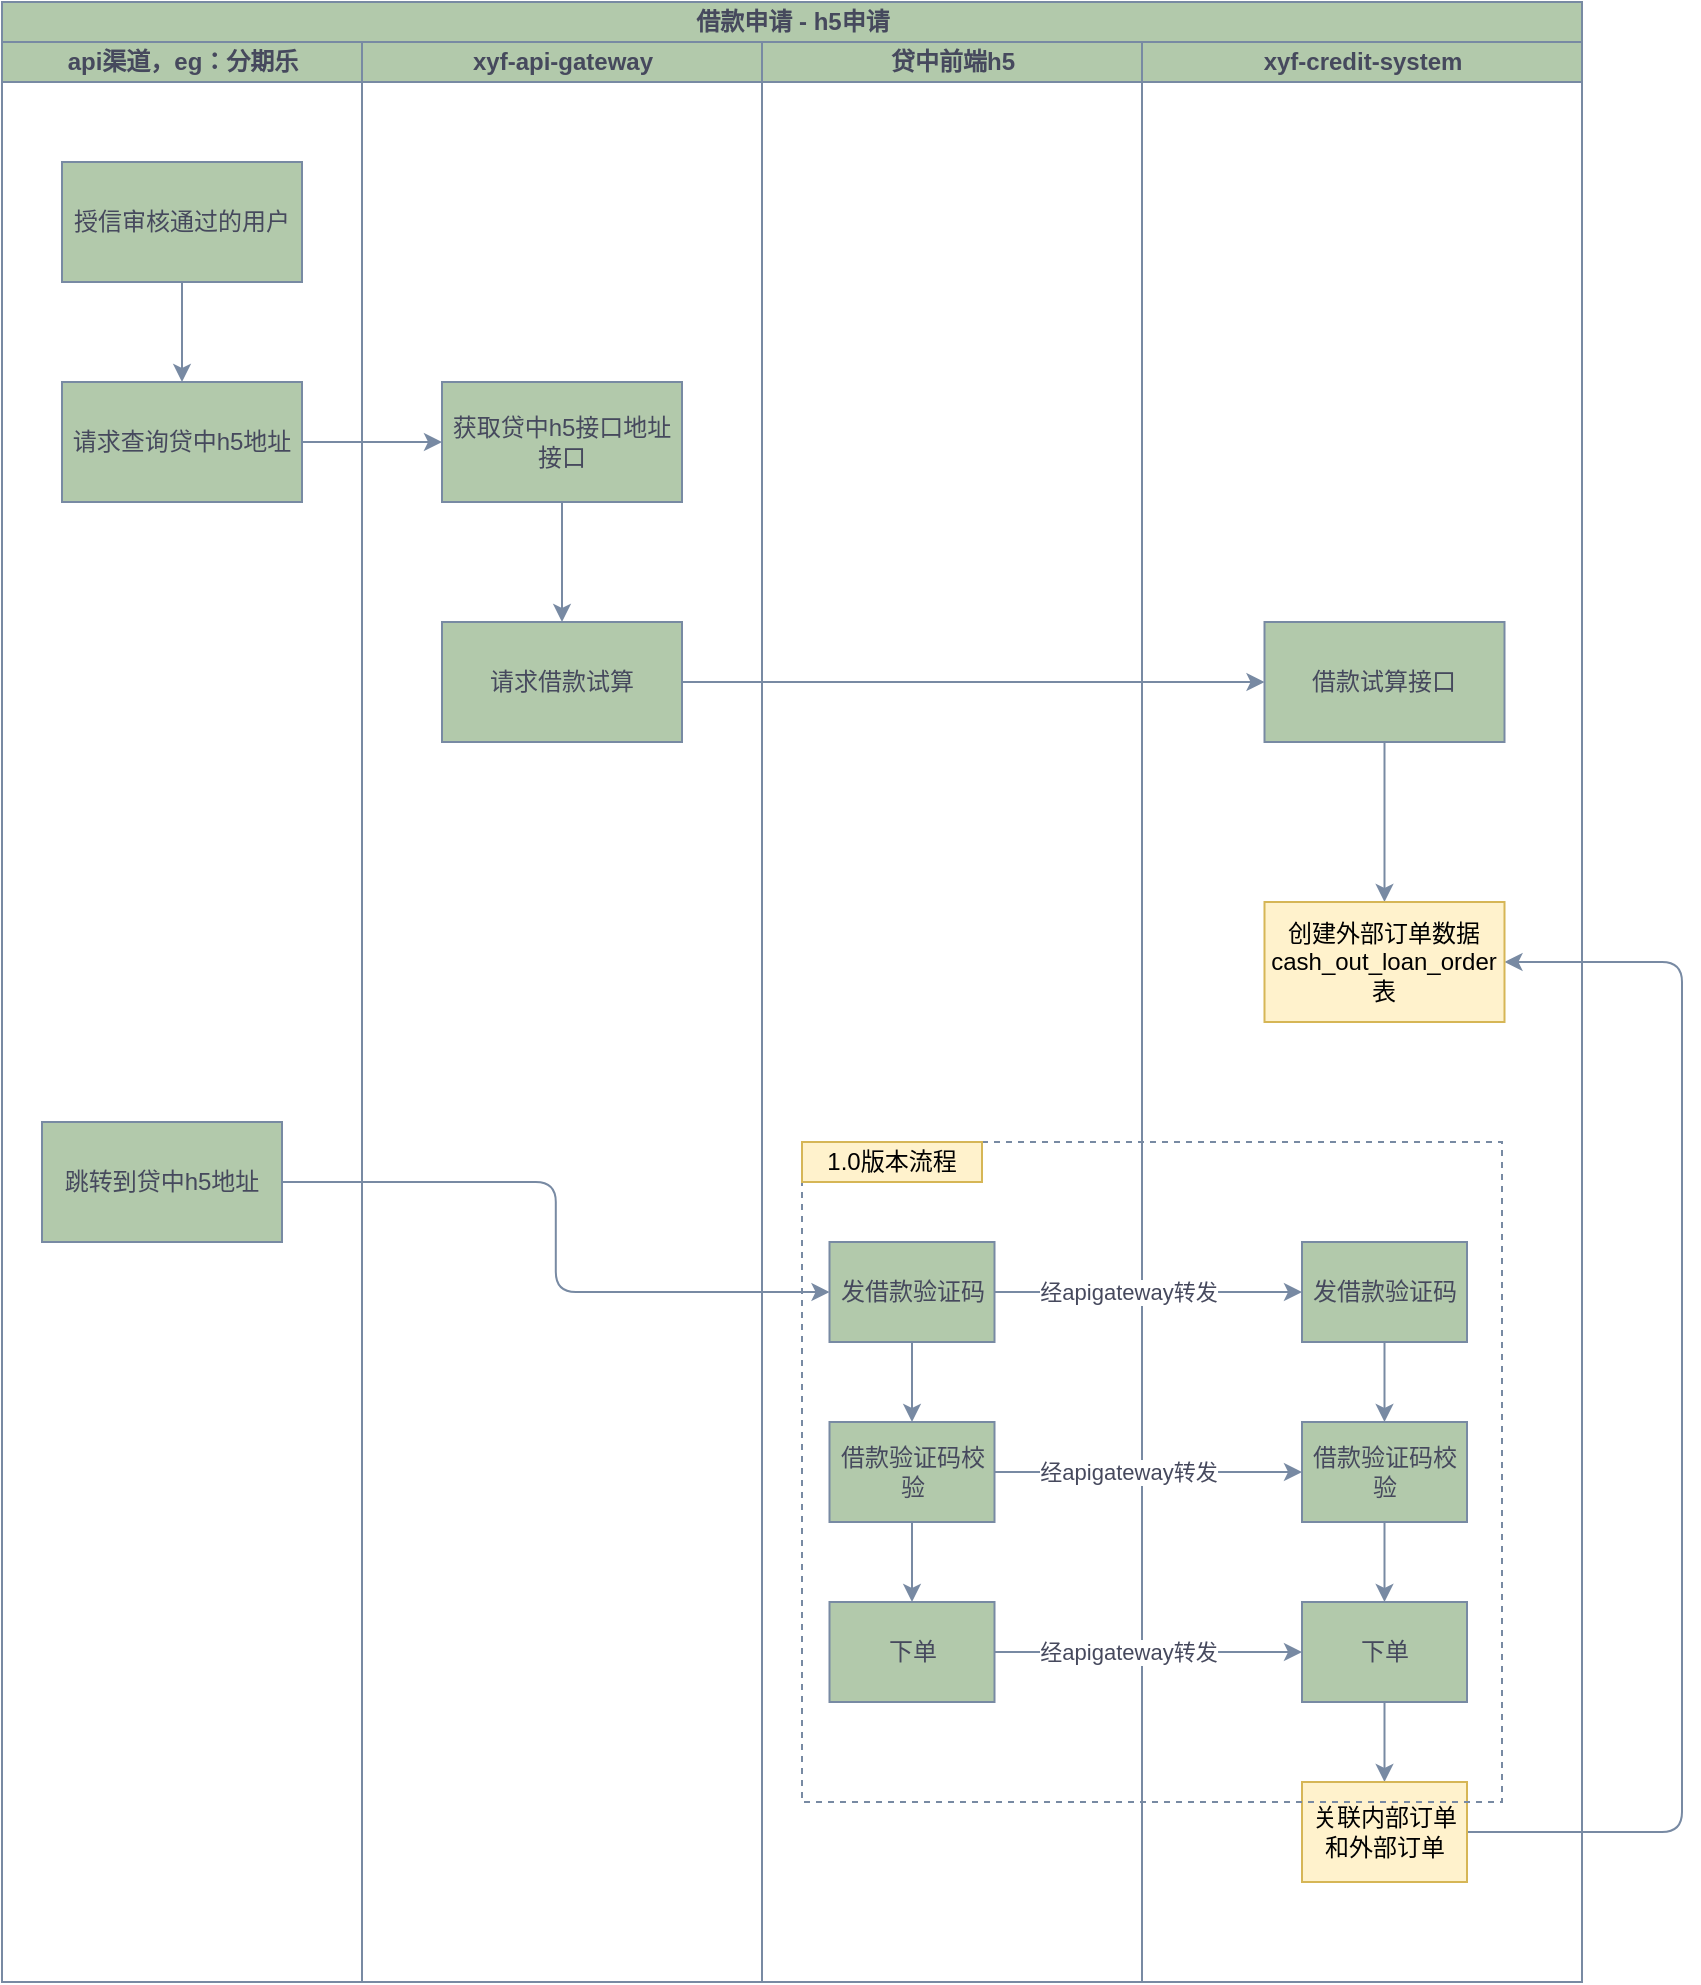 <mxfile version="24.3.1" type="github">
  <diagram id="prtHgNgQTEPvFCAcTncT" name="Page-1">
    <mxGraphModel dx="859" dy="521" grid="1" gridSize="10" guides="1" tooltips="1" connect="1" arrows="1" fold="1" page="1" pageScale="1" pageWidth="827" pageHeight="1169" math="0" shadow="0">
      <root>
        <mxCell id="0" />
        <mxCell id="1" parent="0" />
        <mxCell id="DyHse917BIR1s7BlkHG4-1" value="借款申请 - h5申请" style="swimlane;childLayout=stackLayout;resizeParent=1;resizeParentMax=0;startSize=20;html=1;labelBackgroundColor=none;fillColor=#B2C9AB;strokeColor=#788AA3;fontColor=#46495D;" vertex="1" parent="1">
          <mxGeometry x="150" y="220" width="790" height="990" as="geometry" />
        </mxCell>
        <mxCell id="DyHse917BIR1s7BlkHG4-6" value="api渠道，eg：分期乐" style="swimlane;startSize=20;html=1;labelBackgroundColor=none;fillColor=#B2C9AB;strokeColor=#788AA3;fontColor=#46495D;" vertex="1" parent="DyHse917BIR1s7BlkHG4-1">
          <mxGeometry y="20" width="180" height="970" as="geometry" />
        </mxCell>
        <mxCell id="DyHse917BIR1s7BlkHG4-9" value="" style="edgeStyle=orthogonalEdgeStyle;rounded=0;orthogonalLoop=1;jettySize=auto;html=1;strokeColor=#788AA3;fontColor=#46495D;fillColor=#B2C9AB;" edge="1" parent="DyHse917BIR1s7BlkHG4-6" source="DyHse917BIR1s7BlkHG4-7" target="DyHse917BIR1s7BlkHG4-8">
          <mxGeometry relative="1" as="geometry" />
        </mxCell>
        <mxCell id="DyHse917BIR1s7BlkHG4-7" value="授信审核通过的用户" style="rounded=0;whiteSpace=wrap;html=1;strokeColor=#788AA3;fontColor=#46495D;fillColor=#B2C9AB;" vertex="1" parent="DyHse917BIR1s7BlkHG4-6">
          <mxGeometry x="30" y="60" width="120" height="60" as="geometry" />
        </mxCell>
        <mxCell id="DyHse917BIR1s7BlkHG4-8" value="请求查询贷中h5地址" style="rounded=0;whiteSpace=wrap;html=1;strokeColor=#788AA3;fontColor=#46495D;fillColor=#B2C9AB;" vertex="1" parent="DyHse917BIR1s7BlkHG4-6">
          <mxGeometry x="30" y="170" width="120" height="60" as="geometry" />
        </mxCell>
        <mxCell id="DyHse917BIR1s7BlkHG4-12" value="跳转到贷中h5地址" style="rounded=0;whiteSpace=wrap;html=1;strokeColor=#788AA3;fontColor=#46495D;fillColor=#B2C9AB;" vertex="1" parent="DyHse917BIR1s7BlkHG4-6">
          <mxGeometry x="20" y="540" width="120" height="60" as="geometry" />
        </mxCell>
        <mxCell id="DyHse917BIR1s7BlkHG4-2" value="xyf-api-gateway" style="swimlane;startSize=20;html=1;labelBackgroundColor=none;fillColor=#B2C9AB;strokeColor=#788AA3;fontColor=#46495D;" vertex="1" parent="DyHse917BIR1s7BlkHG4-1">
          <mxGeometry x="180" y="20" width="200" height="970" as="geometry" />
        </mxCell>
        <mxCell id="DyHse917BIR1s7BlkHG4-47" value="" style="edgeStyle=orthogonalEdgeStyle;curved=0;rounded=1;orthogonalLoop=1;jettySize=auto;html=1;strokeColor=#788AA3;align=center;verticalAlign=middle;fontFamily=Helvetica;fontSize=11;fontColor=#46495D;labelBackgroundColor=default;endArrow=classic;fillColor=#B2C9AB;" edge="1" parent="DyHse917BIR1s7BlkHG4-2" source="DyHse917BIR1s7BlkHG4-10" target="DyHse917BIR1s7BlkHG4-46">
          <mxGeometry relative="1" as="geometry" />
        </mxCell>
        <mxCell id="DyHse917BIR1s7BlkHG4-10" value="获取贷中h5接口地址接口" style="rounded=0;whiteSpace=wrap;html=1;strokeColor=#788AA3;fontColor=#46495D;fillColor=#B2C9AB;" vertex="1" parent="DyHse917BIR1s7BlkHG4-2">
          <mxGeometry x="40" y="170" width="120" height="60" as="geometry" />
        </mxCell>
        <mxCell id="DyHse917BIR1s7BlkHG4-46" value="请求借款试算" style="rounded=0;whiteSpace=wrap;html=1;strokeColor=#788AA3;fontColor=#46495D;fillColor=#B2C9AB;" vertex="1" parent="DyHse917BIR1s7BlkHG4-2">
          <mxGeometry x="40" y="290" width="120" height="60" as="geometry" />
        </mxCell>
        <mxCell id="DyHse917BIR1s7BlkHG4-3" value="贷中前端h5" style="swimlane;startSize=20;html=1;labelBackgroundColor=none;fillColor=#B2C9AB;strokeColor=#788AA3;fontColor=#46495D;" vertex="1" parent="DyHse917BIR1s7BlkHG4-1">
          <mxGeometry x="380" y="20" width="190" height="970" as="geometry" />
        </mxCell>
        <mxCell id="DyHse917BIR1s7BlkHG4-19" value="" style="edgeStyle=orthogonalEdgeStyle;rounded=0;orthogonalLoop=1;jettySize=auto;html=1;strokeColor=#788AA3;fontColor=#46495D;fillColor=#B2C9AB;" edge="1" parent="DyHse917BIR1s7BlkHG4-3" source="DyHse917BIR1s7BlkHG4-16" target="DyHse917BIR1s7BlkHG4-18">
          <mxGeometry relative="1" as="geometry" />
        </mxCell>
        <mxCell id="DyHse917BIR1s7BlkHG4-16" value="发借款验证码" style="rounded=0;whiteSpace=wrap;html=1;strokeColor=#788AA3;fontColor=#46495D;fillColor=#B2C9AB;" vertex="1" parent="DyHse917BIR1s7BlkHG4-3">
          <mxGeometry x="33.75" y="600" width="82.5" height="50" as="geometry" />
        </mxCell>
        <mxCell id="DyHse917BIR1s7BlkHG4-21" value="" style="edgeStyle=orthogonalEdgeStyle;rounded=0;orthogonalLoop=1;jettySize=auto;html=1;strokeColor=#788AA3;fontColor=#46495D;fillColor=#B2C9AB;" edge="1" parent="DyHse917BIR1s7BlkHG4-3" source="DyHse917BIR1s7BlkHG4-18" target="DyHse917BIR1s7BlkHG4-20">
          <mxGeometry relative="1" as="geometry" />
        </mxCell>
        <mxCell id="DyHse917BIR1s7BlkHG4-18" value="借款验证码校验" style="rounded=0;whiteSpace=wrap;html=1;strokeColor=#788AA3;fontColor=#46495D;fillColor=#B2C9AB;" vertex="1" parent="DyHse917BIR1s7BlkHG4-3">
          <mxGeometry x="33.75" y="690" width="82.5" height="50" as="geometry" />
        </mxCell>
        <mxCell id="DyHse917BIR1s7BlkHG4-20" value="下单" style="rounded=0;whiteSpace=wrap;html=1;strokeColor=#788AA3;fontColor=#46495D;fillColor=#B2C9AB;" vertex="1" parent="DyHse917BIR1s7BlkHG4-3">
          <mxGeometry x="33.75" y="780" width="82.5" height="50" as="geometry" />
        </mxCell>
        <mxCell id="DyHse917BIR1s7BlkHG4-4" value="xyf-credit-system" style="swimlane;startSize=20;html=1;labelBackgroundColor=none;fillColor=#B2C9AB;strokeColor=#788AA3;fontColor=#46495D;" vertex="1" parent="DyHse917BIR1s7BlkHG4-1">
          <mxGeometry x="570" y="20" width="220" height="970" as="geometry" />
        </mxCell>
        <mxCell id="DyHse917BIR1s7BlkHG4-24" value="" style="edgeStyle=orthogonalEdgeStyle;rounded=0;orthogonalLoop=1;jettySize=auto;html=1;strokeColor=#788AA3;fontColor=#46495D;fillColor=#B2C9AB;" edge="1" parent="DyHse917BIR1s7BlkHG4-4" source="DyHse917BIR1s7BlkHG4-25" target="DyHse917BIR1s7BlkHG4-27">
          <mxGeometry relative="1" as="geometry" />
        </mxCell>
        <mxCell id="DyHse917BIR1s7BlkHG4-25" value="发借款验证码" style="rounded=0;whiteSpace=wrap;html=1;strokeColor=#788AA3;fontColor=#46495D;fillColor=#B2C9AB;" vertex="1" parent="DyHse917BIR1s7BlkHG4-4">
          <mxGeometry x="80" y="600" width="82.5" height="50" as="geometry" />
        </mxCell>
        <mxCell id="DyHse917BIR1s7BlkHG4-26" value="" style="edgeStyle=orthogonalEdgeStyle;rounded=0;orthogonalLoop=1;jettySize=auto;html=1;strokeColor=#788AA3;fontColor=#46495D;fillColor=#B2C9AB;" edge="1" parent="DyHse917BIR1s7BlkHG4-4" source="DyHse917BIR1s7BlkHG4-27" target="DyHse917BIR1s7BlkHG4-28">
          <mxGeometry relative="1" as="geometry" />
        </mxCell>
        <mxCell id="DyHse917BIR1s7BlkHG4-27" value="借款验证码校验" style="rounded=0;whiteSpace=wrap;html=1;strokeColor=#788AA3;fontColor=#46495D;fillColor=#B2C9AB;" vertex="1" parent="DyHse917BIR1s7BlkHG4-4">
          <mxGeometry x="80" y="690" width="82.5" height="50" as="geometry" />
        </mxCell>
        <mxCell id="DyHse917BIR1s7BlkHG4-40" value="" style="edgeStyle=orthogonalEdgeStyle;rounded=0;orthogonalLoop=1;jettySize=auto;html=1;strokeColor=#788AA3;fontColor=#46495D;fillColor=#B2C9AB;" edge="1" parent="DyHse917BIR1s7BlkHG4-4" source="DyHse917BIR1s7BlkHG4-28" target="DyHse917BIR1s7BlkHG4-39">
          <mxGeometry relative="1" as="geometry" />
        </mxCell>
        <mxCell id="DyHse917BIR1s7BlkHG4-28" value="下单" style="rounded=0;whiteSpace=wrap;html=1;strokeColor=#788AA3;fontColor=#46495D;fillColor=#B2C9AB;" vertex="1" parent="DyHse917BIR1s7BlkHG4-4">
          <mxGeometry x="80" y="780" width="82.5" height="50" as="geometry" />
        </mxCell>
        <mxCell id="DyHse917BIR1s7BlkHG4-52" style="edgeStyle=orthogonalEdgeStyle;curved=0;rounded=1;orthogonalLoop=1;jettySize=auto;html=1;entryX=1;entryY=0.5;entryDx=0;entryDy=0;strokeColor=#788AA3;align=center;verticalAlign=middle;fontFamily=Helvetica;fontSize=11;fontColor=#46495D;labelBackgroundColor=default;endArrow=classic;fillColor=#B2C9AB;" edge="1" parent="DyHse917BIR1s7BlkHG4-4" source="DyHse917BIR1s7BlkHG4-39" target="DyHse917BIR1s7BlkHG4-50">
          <mxGeometry relative="1" as="geometry">
            <Array as="points">
              <mxPoint x="270" y="895" />
              <mxPoint x="270" y="460" />
            </Array>
          </mxGeometry>
        </mxCell>
        <mxCell id="DyHse917BIR1s7BlkHG4-39" value="关联内部订单和外部订单" style="rounded=0;whiteSpace=wrap;html=1;strokeColor=#d6b656;fillColor=#fff2cc;" vertex="1" parent="DyHse917BIR1s7BlkHG4-4">
          <mxGeometry x="80" y="870" width="82.5" height="50" as="geometry" />
        </mxCell>
        <mxCell id="DyHse917BIR1s7BlkHG4-51" value="" style="edgeStyle=orthogonalEdgeStyle;curved=0;rounded=1;orthogonalLoop=1;jettySize=auto;html=1;strokeColor=#788AA3;align=center;verticalAlign=middle;fontFamily=Helvetica;fontSize=11;fontColor=#46495D;labelBackgroundColor=default;endArrow=classic;fillColor=#B2C9AB;" edge="1" parent="DyHse917BIR1s7BlkHG4-4" source="DyHse917BIR1s7BlkHG4-48" target="DyHse917BIR1s7BlkHG4-50">
          <mxGeometry relative="1" as="geometry" />
        </mxCell>
        <mxCell id="DyHse917BIR1s7BlkHG4-48" value="借款试算接口" style="rounded=0;whiteSpace=wrap;html=1;strokeColor=#788AA3;fontColor=#46495D;fillColor=#B2C9AB;" vertex="1" parent="DyHse917BIR1s7BlkHG4-4">
          <mxGeometry x="61.25" y="290" width="120" height="60" as="geometry" />
        </mxCell>
        <mxCell id="DyHse917BIR1s7BlkHG4-50" value="创建外部订单数据&lt;div&gt;cash_out_loan_order表&lt;/div&gt;" style="rounded=0;whiteSpace=wrap;html=1;strokeColor=#d6b656;fillColor=#fff2cc;" vertex="1" parent="DyHse917BIR1s7BlkHG4-4">
          <mxGeometry x="61.25" y="430" width="120" height="60" as="geometry" />
        </mxCell>
        <mxCell id="DyHse917BIR1s7BlkHG4-53" value="" style="rounded=0;whiteSpace=wrap;html=1;strokeColor=#788AA3;fontFamily=Helvetica;fontSize=11;fontColor=#46495D;labelBackgroundColor=default;fillColor=none;dashed=1;" vertex="1" parent="DyHse917BIR1s7BlkHG4-4">
          <mxGeometry x="-170" y="550" width="350" height="330" as="geometry" />
        </mxCell>
        <mxCell id="DyHse917BIR1s7BlkHG4-54" value="1.0版本流程" style="rounded=0;whiteSpace=wrap;html=1;strokeColor=#d6b656;fillColor=#fff2cc;" vertex="1" parent="DyHse917BIR1s7BlkHG4-4">
          <mxGeometry x="-170" y="550" width="90" height="20" as="geometry" />
        </mxCell>
        <mxCell id="DyHse917BIR1s7BlkHG4-11" style="edgeStyle=orthogonalEdgeStyle;rounded=0;orthogonalLoop=1;jettySize=auto;html=1;entryX=0;entryY=0.5;entryDx=0;entryDy=0;strokeColor=#788AA3;fontColor=#46495D;fillColor=#B2C9AB;" edge="1" parent="DyHse917BIR1s7BlkHG4-1" source="DyHse917BIR1s7BlkHG4-8" target="DyHse917BIR1s7BlkHG4-10">
          <mxGeometry relative="1" as="geometry" />
        </mxCell>
        <mxCell id="DyHse917BIR1s7BlkHG4-30" style="edgeStyle=orthogonalEdgeStyle;rounded=0;orthogonalLoop=1;jettySize=auto;html=1;entryX=0;entryY=0.5;entryDx=0;entryDy=0;strokeColor=#788AA3;fontColor=#46495D;fillColor=#B2C9AB;" edge="1" parent="DyHse917BIR1s7BlkHG4-1" source="DyHse917BIR1s7BlkHG4-16" target="DyHse917BIR1s7BlkHG4-25">
          <mxGeometry relative="1" as="geometry" />
        </mxCell>
        <mxCell id="DyHse917BIR1s7BlkHG4-34" value="经apigateway转发" style="edgeLabel;html=1;align=center;verticalAlign=middle;resizable=0;points=[];strokeColor=#788AA3;fontColor=#46495D;fillColor=#B2C9AB;" vertex="1" connectable="0" parent="DyHse917BIR1s7BlkHG4-30">
          <mxGeometry x="-0.286" y="-2" relative="1" as="geometry">
            <mxPoint x="11" y="-2" as="offset" />
          </mxGeometry>
        </mxCell>
        <mxCell id="DyHse917BIR1s7BlkHG4-31" style="edgeStyle=orthogonalEdgeStyle;rounded=0;orthogonalLoop=1;jettySize=auto;html=1;entryX=0;entryY=0.5;entryDx=0;entryDy=0;strokeColor=#788AA3;fontColor=#46495D;fillColor=#B2C9AB;" edge="1" parent="DyHse917BIR1s7BlkHG4-1" source="DyHse917BIR1s7BlkHG4-18" target="DyHse917BIR1s7BlkHG4-27">
          <mxGeometry relative="1" as="geometry" />
        </mxCell>
        <mxCell id="DyHse917BIR1s7BlkHG4-35" value="经apigateway转发" style="edgeLabel;html=1;align=center;verticalAlign=middle;resizable=0;points=[];strokeColor=#788AA3;fontColor=#46495D;fillColor=#B2C9AB;" vertex="1" connectable="0" parent="DyHse917BIR1s7BlkHG4-31">
          <mxGeometry x="-0.286" y="1" relative="1" as="geometry">
            <mxPoint x="11" y="1" as="offset" />
          </mxGeometry>
        </mxCell>
        <mxCell id="DyHse917BIR1s7BlkHG4-32" style="edgeStyle=orthogonalEdgeStyle;rounded=0;orthogonalLoop=1;jettySize=auto;html=1;entryX=0;entryY=0.5;entryDx=0;entryDy=0;strokeColor=#788AA3;fontColor=#46495D;fillColor=#B2C9AB;" edge="1" parent="DyHse917BIR1s7BlkHG4-1" source="DyHse917BIR1s7BlkHG4-20" target="DyHse917BIR1s7BlkHG4-28">
          <mxGeometry relative="1" as="geometry" />
        </mxCell>
        <mxCell id="DyHse917BIR1s7BlkHG4-36" value="经apigateway转发" style="edgeLabel;html=1;align=center;verticalAlign=middle;resizable=0;points=[];strokeColor=#788AA3;fontColor=#46495D;fillColor=#B2C9AB;" vertex="1" connectable="0" parent="DyHse917BIR1s7BlkHG4-32">
          <mxGeometry x="-0.286" y="-2" relative="1" as="geometry">
            <mxPoint x="11" y="-2" as="offset" />
          </mxGeometry>
        </mxCell>
        <mxCell id="DyHse917BIR1s7BlkHG4-41" style="edgeStyle=orthogonalEdgeStyle;rounded=1;orthogonalLoop=1;jettySize=auto;html=1;entryX=0;entryY=0.5;entryDx=0;entryDy=0;strokeColor=#788AA3;fontColor=#46495D;fillColor=#B2C9AB;curved=0;" edge="1" parent="DyHse917BIR1s7BlkHG4-1" source="DyHse917BIR1s7BlkHG4-12" target="DyHse917BIR1s7BlkHG4-16">
          <mxGeometry relative="1" as="geometry" />
        </mxCell>
        <mxCell id="DyHse917BIR1s7BlkHG4-49" style="edgeStyle=orthogonalEdgeStyle;curved=0;rounded=1;orthogonalLoop=1;jettySize=auto;html=1;strokeColor=#788AA3;align=center;verticalAlign=middle;fontFamily=Helvetica;fontSize=11;fontColor=#46495D;labelBackgroundColor=default;endArrow=classic;fillColor=#B2C9AB;" edge="1" parent="DyHse917BIR1s7BlkHG4-1" source="DyHse917BIR1s7BlkHG4-46" target="DyHse917BIR1s7BlkHG4-48">
          <mxGeometry relative="1" as="geometry" />
        </mxCell>
      </root>
    </mxGraphModel>
  </diagram>
</mxfile>
